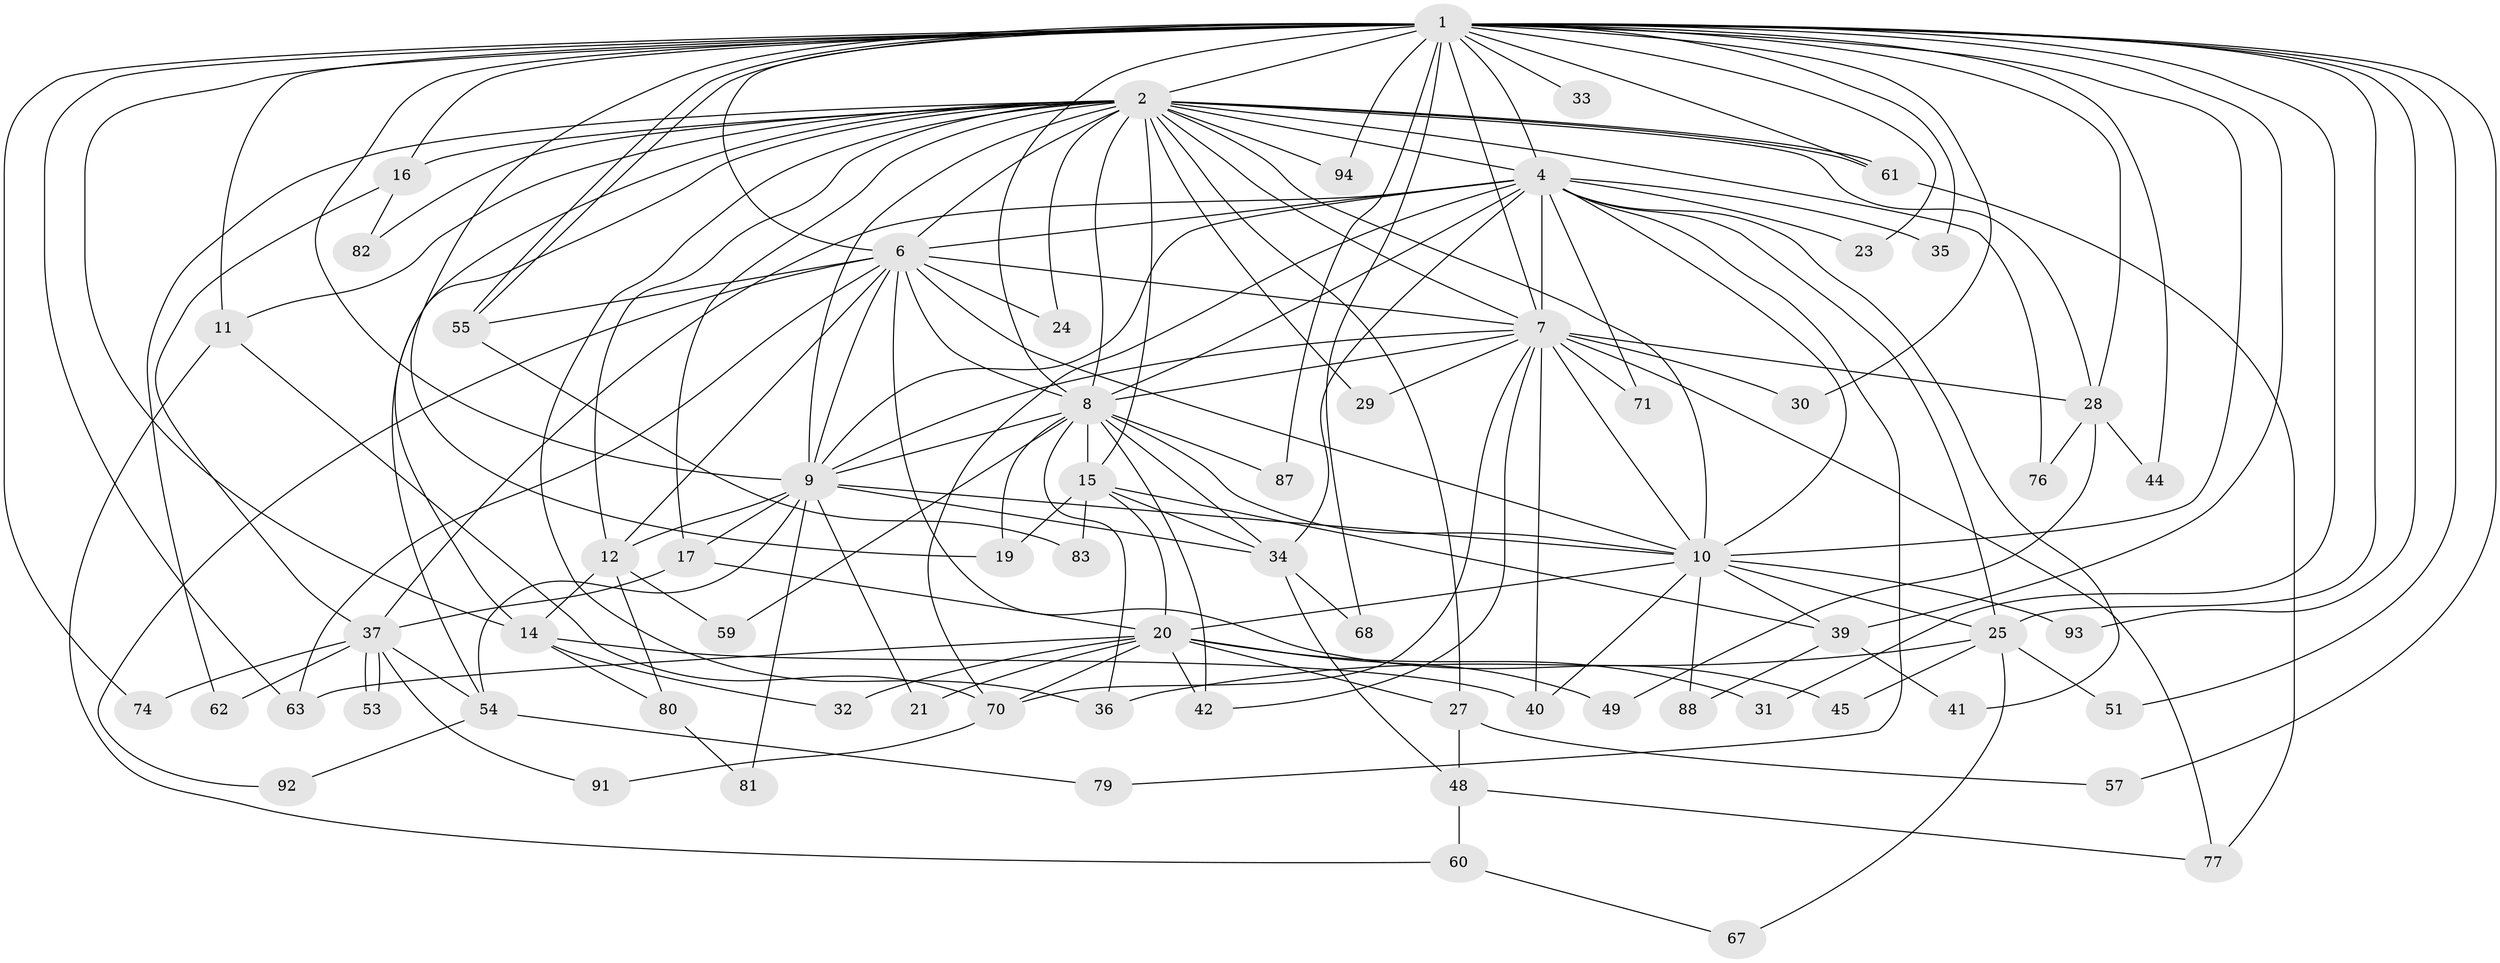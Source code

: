 // Generated by graph-tools (version 1.1) at 2025/51/02/27/25 19:51:53]
// undirected, 67 vertices, 165 edges
graph export_dot {
graph [start="1"]
  node [color=gray90,style=filled];
  1 [super="+5"];
  2 [super="+3"];
  4 [super="+18"];
  6 [super="+22"];
  7 [super="+72"];
  8 [super="+13"];
  9 [super="+78"];
  10;
  11;
  12 [super="+90"];
  14 [super="+58"];
  15;
  16;
  17 [super="+38"];
  19 [super="+46"];
  20 [super="+89"];
  21;
  23;
  24;
  25 [super="+26"];
  27;
  28 [super="+43"];
  29;
  30 [super="+69"];
  31;
  32;
  33;
  34 [super="+66"];
  35;
  36 [super="+50"];
  37 [super="+56"];
  39 [super="+52"];
  40 [super="+85"];
  41;
  42 [super="+47"];
  44 [super="+84"];
  45;
  48;
  49;
  51;
  53;
  54 [super="+64"];
  55 [super="+65"];
  57;
  59;
  60;
  61 [super="+73"];
  62;
  63;
  67;
  68;
  70 [super="+75"];
  71;
  74;
  76;
  77 [super="+86"];
  79;
  80;
  81;
  82;
  83;
  87;
  88;
  91;
  92;
  93;
  94;
  1 -- 2 [weight=4];
  1 -- 4 [weight=2];
  1 -- 6 [weight=3];
  1 -- 7 [weight=2];
  1 -- 8 [weight=2];
  1 -- 9 [weight=2];
  1 -- 10 [weight=2];
  1 -- 11;
  1 -- 25;
  1 -- 30 [weight=2];
  1 -- 35;
  1 -- 44 [weight=2];
  1 -- 51;
  1 -- 55;
  1 -- 55;
  1 -- 68;
  1 -- 74;
  1 -- 94;
  1 -- 14;
  1 -- 16;
  1 -- 87;
  1 -- 23;
  1 -- 93;
  1 -- 31;
  1 -- 33;
  1 -- 39;
  1 -- 57;
  1 -- 63;
  1 -- 19;
  1 -- 28;
  1 -- 61;
  2 -- 4 [weight=2];
  2 -- 6 [weight=2];
  2 -- 7 [weight=2];
  2 -- 8 [weight=2];
  2 -- 9 [weight=2];
  2 -- 10 [weight=2];
  2 -- 11;
  2 -- 14;
  2 -- 17;
  2 -- 24;
  2 -- 28;
  2 -- 29;
  2 -- 54;
  2 -- 61;
  2 -- 61;
  2 -- 76;
  2 -- 94;
  2 -- 12;
  2 -- 15;
  2 -- 16;
  2 -- 82;
  2 -- 27;
  2 -- 36;
  2 -- 62;
  4 -- 6 [weight=2];
  4 -- 7;
  4 -- 8;
  4 -- 9;
  4 -- 10;
  4 -- 41;
  4 -- 71;
  4 -- 79;
  4 -- 37;
  4 -- 34;
  4 -- 35;
  4 -- 23;
  4 -- 25;
  4 -- 70;
  6 -- 7;
  6 -- 8;
  6 -- 9;
  6 -- 10;
  6 -- 45;
  6 -- 63;
  6 -- 92;
  6 -- 12;
  6 -- 24;
  6 -- 55;
  7 -- 8;
  7 -- 9;
  7 -- 10;
  7 -- 28;
  7 -- 29;
  7 -- 30;
  7 -- 40;
  7 -- 42;
  7 -- 71;
  7 -- 70;
  7 -- 77;
  8 -- 9 [weight=2];
  8 -- 10;
  8 -- 15;
  8 -- 19;
  8 -- 34;
  8 -- 87;
  8 -- 36;
  8 -- 42;
  8 -- 59;
  9 -- 10;
  9 -- 12;
  9 -- 17;
  9 -- 21;
  9 -- 81;
  9 -- 54;
  9 -- 34;
  10 -- 20;
  10 -- 88;
  10 -- 93;
  10 -- 39;
  10 -- 40;
  10 -- 25;
  11 -- 60;
  11 -- 70;
  12 -- 14;
  12 -- 59;
  12 -- 80;
  14 -- 32;
  14 -- 40;
  14 -- 80;
  15 -- 19;
  15 -- 20;
  15 -- 39;
  15 -- 83;
  15 -- 34;
  16 -- 37;
  16 -- 82;
  17 -- 37;
  17 -- 20;
  20 -- 21;
  20 -- 27;
  20 -- 31;
  20 -- 32;
  20 -- 49;
  20 -- 70;
  20 -- 42;
  20 -- 63;
  25 -- 36;
  25 -- 45;
  25 -- 51;
  25 -- 67;
  27 -- 48;
  27 -- 57;
  28 -- 44;
  28 -- 76;
  28 -- 49;
  34 -- 48;
  34 -- 68;
  37 -- 53;
  37 -- 53;
  37 -- 54;
  37 -- 62;
  37 -- 91;
  37 -- 74;
  39 -- 41;
  39 -- 88;
  48 -- 60;
  48 -- 77;
  54 -- 92;
  54 -- 79;
  55 -- 83;
  60 -- 67;
  61 -- 77;
  70 -- 91;
  80 -- 81;
}
